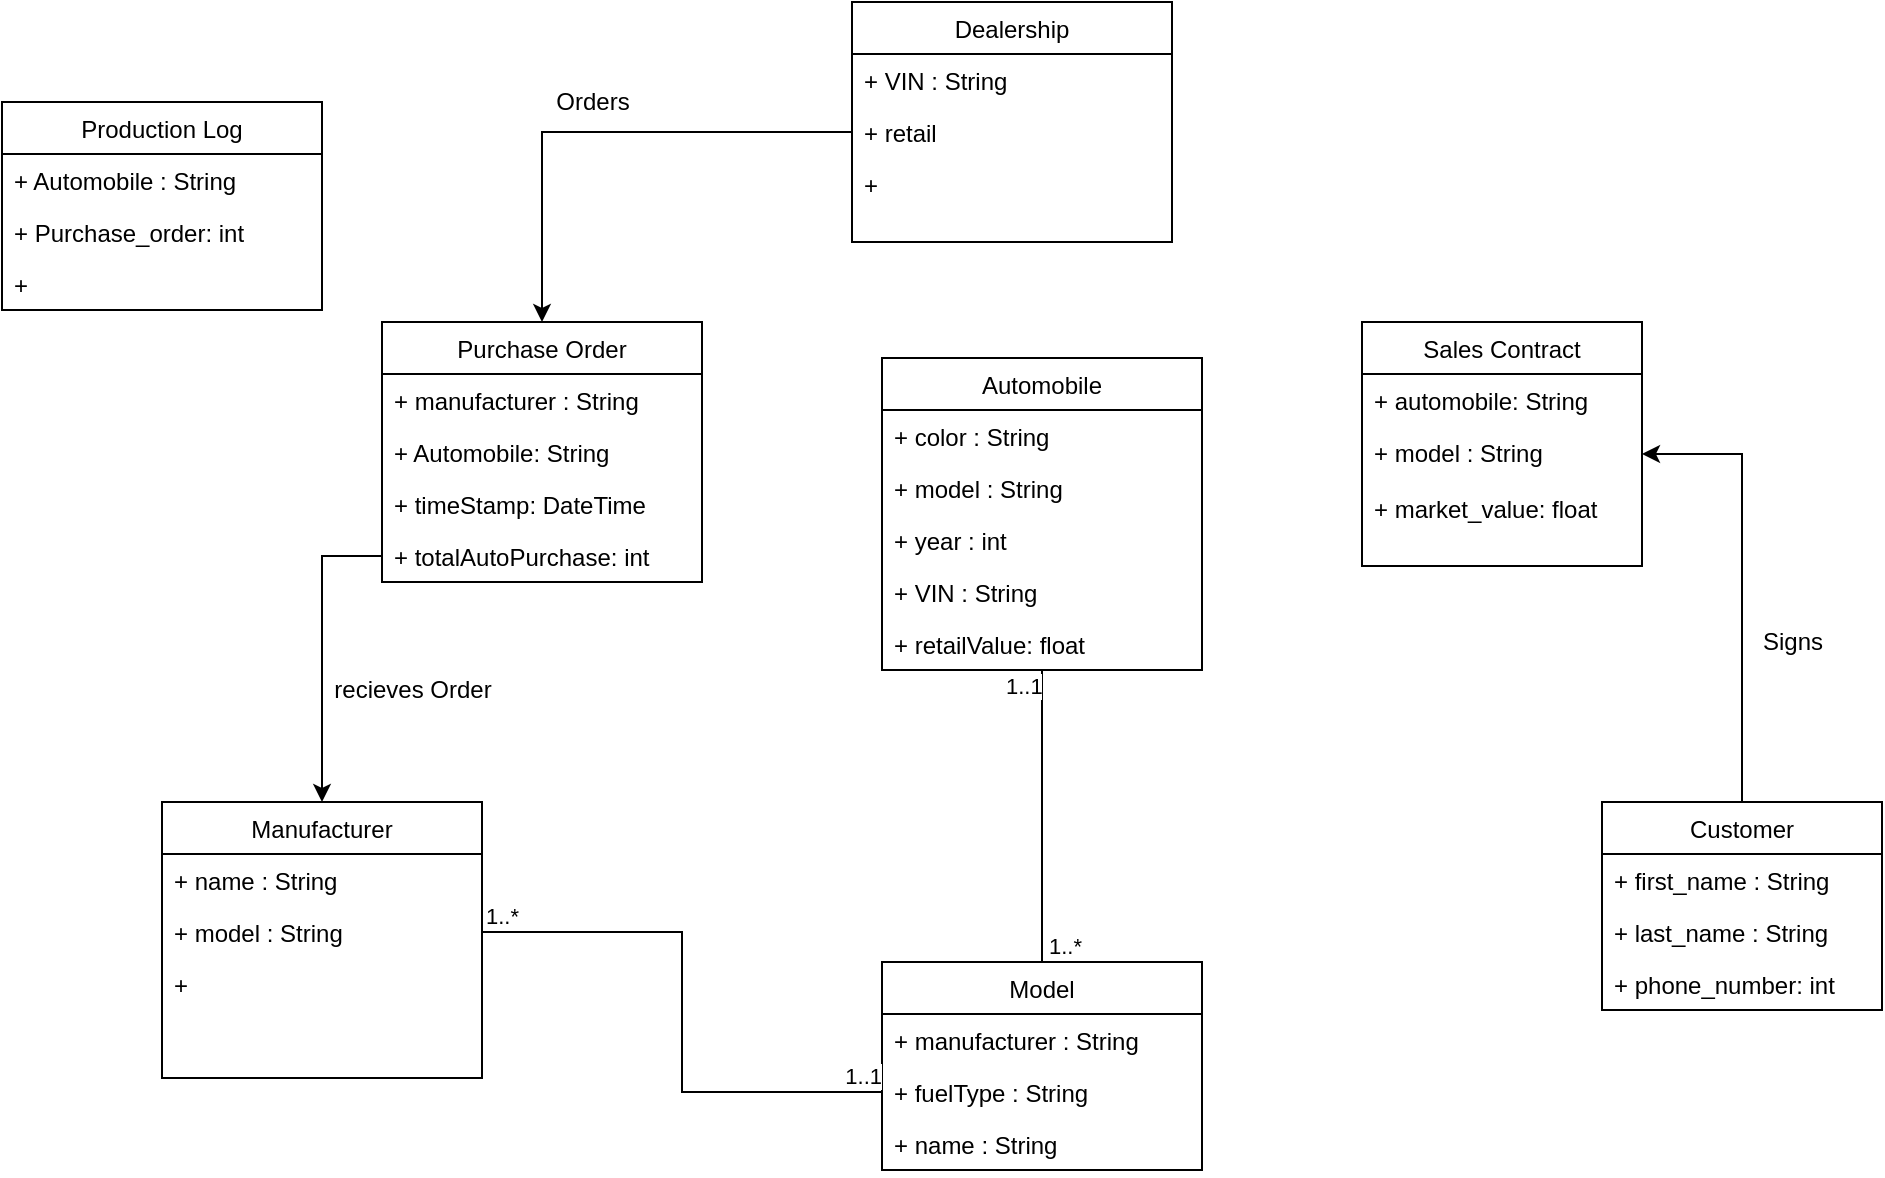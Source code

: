 <mxfile version="16.5.1" type="device"><diagram id="C5RBs43oDa-KdzZeNtuy" name="Page-1"><mxGraphModel dx="1090" dy="725" grid="1" gridSize="10" guides="1" tooltips="1" connect="1" arrows="0" fold="1" page="1" pageScale="1" pageWidth="1169" pageHeight="827" math="0" shadow="0"><root><mxCell id="WIyWlLk6GJQsqaUBKTNV-0"/><mxCell id="WIyWlLk6GJQsqaUBKTNV-1" parent="WIyWlLk6GJQsqaUBKTNV-0"/><mxCell id="zkfFHV4jXpPFQw0GAbJ--0" value="Manufacturer" style="swimlane;fontStyle=0;align=center;verticalAlign=top;childLayout=stackLayout;horizontal=1;startSize=26;horizontalStack=0;resizeParent=1;resizeLast=0;collapsible=1;marginBottom=0;rounded=0;shadow=0;strokeWidth=1;" parent="WIyWlLk6GJQsqaUBKTNV-1" vertex="1"><mxGeometry x="160" y="440" width="160" height="138" as="geometry"><mxRectangle x="230" y="140" width="160" height="26" as="alternateBounds"/></mxGeometry></mxCell><mxCell id="zkfFHV4jXpPFQw0GAbJ--1" value="+ name : String " style="text;align=left;verticalAlign=top;spacingLeft=4;spacingRight=4;overflow=hidden;rotatable=0;points=[[0,0.5],[1,0.5]];portConstraint=eastwest;" parent="zkfFHV4jXpPFQw0GAbJ--0" vertex="1"><mxGeometry y="26" width="160" height="26" as="geometry"/></mxCell><mxCell id="zkfFHV4jXpPFQw0GAbJ--2" value="+ model : String" style="text;align=left;verticalAlign=top;spacingLeft=4;spacingRight=4;overflow=hidden;rotatable=0;points=[[0,0.5],[1,0.5]];portConstraint=eastwest;rounded=0;shadow=0;html=0;" parent="zkfFHV4jXpPFQw0GAbJ--0" vertex="1"><mxGeometry y="52" width="160" height="26" as="geometry"/></mxCell><mxCell id="zkfFHV4jXpPFQw0GAbJ--3" value="+ " style="text;align=left;verticalAlign=top;spacingLeft=4;spacingRight=4;overflow=hidden;rotatable=0;points=[[0,0.5],[1,0.5]];portConstraint=eastwest;rounded=0;shadow=0;html=0;" parent="zkfFHV4jXpPFQw0GAbJ--0" vertex="1"><mxGeometry y="78" width="160" height="26" as="geometry"/></mxCell><mxCell id="zkfFHV4jXpPFQw0GAbJ--6" value="Purchase Order" style="swimlane;fontStyle=0;align=center;verticalAlign=top;childLayout=stackLayout;horizontal=1;startSize=26;horizontalStack=0;resizeParent=1;resizeLast=0;collapsible=1;marginBottom=0;rounded=0;shadow=0;strokeWidth=1;" parent="WIyWlLk6GJQsqaUBKTNV-1" vertex="1"><mxGeometry x="270" y="200" width="160" height="130" as="geometry"><mxRectangle x="130" y="380" width="160" height="26" as="alternateBounds"/></mxGeometry></mxCell><mxCell id="zkfFHV4jXpPFQw0GAbJ--7" value="+ manufacturer : String" style="text;align=left;verticalAlign=top;spacingLeft=4;spacingRight=4;overflow=hidden;rotatable=0;points=[[0,0.5],[1,0.5]];portConstraint=eastwest;" parent="zkfFHV4jXpPFQw0GAbJ--6" vertex="1"><mxGeometry y="26" width="160" height="26" as="geometry"/></mxCell><mxCell id="zkfFHV4jXpPFQw0GAbJ--8" value="+ Automobile: String" style="text;align=left;verticalAlign=top;spacingLeft=4;spacingRight=4;overflow=hidden;rotatable=0;points=[[0,0.5],[1,0.5]];portConstraint=eastwest;rounded=0;shadow=0;html=0;" parent="zkfFHV4jXpPFQw0GAbJ--6" vertex="1"><mxGeometry y="52" width="160" height="26" as="geometry"/></mxCell><mxCell id="2UGvpbPe00rrwLX04GDD-37" value="+ timeStamp: DateTime" style="text;align=left;verticalAlign=top;spacingLeft=4;spacingRight=4;overflow=hidden;rotatable=0;points=[[0,0.5],[1,0.5]];portConstraint=eastwest;rounded=0;shadow=0;html=0;" vertex="1" parent="zkfFHV4jXpPFQw0GAbJ--6"><mxGeometry y="78" width="160" height="26" as="geometry"/></mxCell><mxCell id="2UGvpbPe00rrwLX04GDD-38" value="+ totalAutoPurchase: int" style="text;align=left;verticalAlign=top;spacingLeft=4;spacingRight=4;overflow=hidden;rotatable=0;points=[[0,0.5],[1,0.5]];portConstraint=eastwest;rounded=0;shadow=0;html=0;" vertex="1" parent="zkfFHV4jXpPFQw0GAbJ--6"><mxGeometry y="104" width="160" height="26" as="geometry"/></mxCell><mxCell id="zkfFHV4jXpPFQw0GAbJ--13" value="Automobile" style="swimlane;fontStyle=0;align=center;verticalAlign=top;childLayout=stackLayout;horizontal=1;startSize=26;horizontalStack=0;resizeParent=1;resizeLast=0;collapsible=1;marginBottom=0;rounded=0;shadow=0;strokeWidth=1;" parent="WIyWlLk6GJQsqaUBKTNV-1" vertex="1"><mxGeometry x="520" y="218" width="160" height="156" as="geometry"><mxRectangle x="340" y="380" width="170" height="26" as="alternateBounds"/></mxGeometry></mxCell><mxCell id="2UGvpbPe00rrwLX04GDD-44" value="+ color : String" style="text;strokeColor=none;fillColor=none;align=left;verticalAlign=top;spacingLeft=4;spacingRight=4;overflow=hidden;rotatable=0;points=[[0,0.5],[1,0.5]];portConstraint=eastwest;" vertex="1" parent="zkfFHV4jXpPFQw0GAbJ--13"><mxGeometry y="26" width="160" height="26" as="geometry"/></mxCell><mxCell id="2UGvpbPe00rrwLX04GDD-39" value="+ model : String" style="text;align=left;verticalAlign=top;spacingLeft=4;spacingRight=4;overflow=hidden;rotatable=0;points=[[0,0.5],[1,0.5]];portConstraint=eastwest;rounded=0;shadow=0;html=0;" vertex="1" parent="zkfFHV4jXpPFQw0GAbJ--13"><mxGeometry y="52" width="160" height="26" as="geometry"/></mxCell><mxCell id="2UGvpbPe00rrwLX04GDD-45" value="+ year : int" style="text;strokeColor=none;fillColor=none;align=left;verticalAlign=top;spacingLeft=4;spacingRight=4;overflow=hidden;rotatable=0;points=[[0,0.5],[1,0.5]];portConstraint=eastwest;" vertex="1" parent="zkfFHV4jXpPFQw0GAbJ--13"><mxGeometry y="78" width="160" height="26" as="geometry"/></mxCell><mxCell id="2UGvpbPe00rrwLX04GDD-46" value="+ VIN : String" style="text;strokeColor=none;fillColor=none;align=left;verticalAlign=top;spacingLeft=4;spacingRight=4;overflow=hidden;rotatable=0;points=[[0,0.5],[1,0.5]];portConstraint=eastwest;" vertex="1" parent="zkfFHV4jXpPFQw0GAbJ--13"><mxGeometry y="104" width="160" height="26" as="geometry"/></mxCell><mxCell id="2UGvpbPe00rrwLX04GDD-47" value="+ retailValue: float" style="text;strokeColor=none;fillColor=none;align=left;verticalAlign=top;spacingLeft=4;spacingRight=4;overflow=hidden;rotatable=0;points=[[0,0.5],[1,0.5]];portConstraint=eastwest;" vertex="1" parent="zkfFHV4jXpPFQw0GAbJ--13"><mxGeometry y="130" width="160" height="26" as="geometry"/></mxCell><mxCell id="zkfFHV4jXpPFQw0GAbJ--17" value="Dealership" style="swimlane;fontStyle=0;align=center;verticalAlign=top;childLayout=stackLayout;horizontal=1;startSize=26;horizontalStack=0;resizeParent=1;resizeLast=0;collapsible=1;marginBottom=0;rounded=0;shadow=0;strokeWidth=1;" parent="WIyWlLk6GJQsqaUBKTNV-1" vertex="1"><mxGeometry x="505" y="40" width="160" height="120" as="geometry"><mxRectangle x="550" y="140" width="160" height="26" as="alternateBounds"/></mxGeometry></mxCell><mxCell id="zkfFHV4jXpPFQw0GAbJ--19" value="+ VIN : String&#10;" style="text;align=left;verticalAlign=top;spacingLeft=4;spacingRight=4;overflow=hidden;rotatable=0;points=[[0,0.5],[1,0.5]];portConstraint=eastwest;rounded=0;shadow=0;html=0;" parent="zkfFHV4jXpPFQw0GAbJ--17" vertex="1"><mxGeometry y="26" width="160" height="26" as="geometry"/></mxCell><mxCell id="zkfFHV4jXpPFQw0GAbJ--20" value="+ retail" style="text;align=left;verticalAlign=top;spacingLeft=4;spacingRight=4;overflow=hidden;rotatable=0;points=[[0,0.5],[1,0.5]];portConstraint=eastwest;rounded=0;shadow=0;html=0;" parent="zkfFHV4jXpPFQw0GAbJ--17" vertex="1"><mxGeometry y="52" width="160" height="26" as="geometry"/></mxCell><mxCell id="zkfFHV4jXpPFQw0GAbJ--21" value="+" style="text;align=left;verticalAlign=top;spacingLeft=4;spacingRight=4;overflow=hidden;rotatable=0;points=[[0,0.5],[1,0.5]];portConstraint=eastwest;rounded=0;shadow=0;html=0;" parent="zkfFHV4jXpPFQw0GAbJ--17" vertex="1"><mxGeometry y="78" width="160" height="26" as="geometry"/></mxCell><mxCell id="2UGvpbPe00rrwLX04GDD-54" style="edgeStyle=none;rounded=0;orthogonalLoop=1;jettySize=auto;html=1;exitX=0.5;exitY=0;exitDx=0;exitDy=0;entryX=1;entryY=0.5;entryDx=0;entryDy=0;" edge="1" parent="WIyWlLk6GJQsqaUBKTNV-1" source="2UGvpbPe00rrwLX04GDD-0" target="2UGvpbPe00rrwLX04GDD-15"><mxGeometry relative="1" as="geometry"><Array as="points"><mxPoint x="950" y="266"/></Array></mxGeometry></mxCell><mxCell id="2UGvpbPe00rrwLX04GDD-0" value="Customer" style="swimlane;fontStyle=0;childLayout=stackLayout;horizontal=1;startSize=26;fillColor=none;horizontalStack=0;resizeParent=1;resizeParentMax=0;resizeLast=0;collapsible=1;marginBottom=0;" vertex="1" parent="WIyWlLk6GJQsqaUBKTNV-1"><mxGeometry x="880" y="440" width="140" height="104" as="geometry"/></mxCell><mxCell id="2UGvpbPe00rrwLX04GDD-1" value="+ first_name : String" style="text;strokeColor=none;fillColor=none;align=left;verticalAlign=top;spacingLeft=4;spacingRight=4;overflow=hidden;rotatable=0;points=[[0,0.5],[1,0.5]];portConstraint=eastwest;" vertex="1" parent="2UGvpbPe00rrwLX04GDD-0"><mxGeometry y="26" width="140" height="26" as="geometry"/></mxCell><mxCell id="2UGvpbPe00rrwLX04GDD-2" value="+ last_name : String" style="text;strokeColor=none;fillColor=none;align=left;verticalAlign=top;spacingLeft=4;spacingRight=4;overflow=hidden;rotatable=0;points=[[0,0.5],[1,0.5]];portConstraint=eastwest;" vertex="1" parent="2UGvpbPe00rrwLX04GDD-0"><mxGeometry y="52" width="140" height="26" as="geometry"/></mxCell><mxCell id="2UGvpbPe00rrwLX04GDD-3" value="+ phone_number: int" style="text;strokeColor=none;fillColor=none;align=left;verticalAlign=top;spacingLeft=4;spacingRight=4;overflow=hidden;rotatable=0;points=[[0,0.5],[1,0.5]];portConstraint=eastwest;" vertex="1" parent="2UGvpbPe00rrwLX04GDD-0"><mxGeometry y="78" width="140" height="26" as="geometry"/></mxCell><mxCell id="2UGvpbPe00rrwLX04GDD-4" value="Model" style="swimlane;fontStyle=0;childLayout=stackLayout;horizontal=1;startSize=26;fillColor=none;horizontalStack=0;resizeParent=1;resizeParentMax=0;resizeLast=0;collapsible=1;marginBottom=0;" vertex="1" parent="WIyWlLk6GJQsqaUBKTNV-1"><mxGeometry x="520" y="520" width="160" height="104" as="geometry"/></mxCell><mxCell id="2UGvpbPe00rrwLX04GDD-5" value="+ manufacturer : String" style="text;strokeColor=none;fillColor=none;align=left;verticalAlign=top;spacingLeft=4;spacingRight=4;overflow=hidden;rotatable=0;points=[[0,0.5],[1,0.5]];portConstraint=eastwest;" vertex="1" parent="2UGvpbPe00rrwLX04GDD-4"><mxGeometry y="26" width="160" height="26" as="geometry"/></mxCell><mxCell id="2UGvpbPe00rrwLX04GDD-6" value="+ fuelType : String" style="text;strokeColor=none;fillColor=none;align=left;verticalAlign=top;spacingLeft=4;spacingRight=4;overflow=hidden;rotatable=0;points=[[0,0.5],[1,0.5]];portConstraint=eastwest;" vertex="1" parent="2UGvpbPe00rrwLX04GDD-4"><mxGeometry y="52" width="160" height="26" as="geometry"/></mxCell><mxCell id="2UGvpbPe00rrwLX04GDD-7" value="+ name : String" style="text;strokeColor=none;fillColor=none;align=left;verticalAlign=top;spacingLeft=4;spacingRight=4;overflow=hidden;rotatable=0;points=[[0,0.5],[1,0.5]];portConstraint=eastwest;" vertex="1" parent="2UGvpbPe00rrwLX04GDD-4"><mxGeometry y="78" width="160" height="26" as="geometry"/></mxCell><mxCell id="2UGvpbPe00rrwLX04GDD-8" value="Production Log" style="swimlane;fontStyle=0;childLayout=stackLayout;horizontal=1;startSize=26;fillColor=none;horizontalStack=0;resizeParent=1;resizeParentMax=0;resizeLast=0;collapsible=1;marginBottom=0;" vertex="1" parent="WIyWlLk6GJQsqaUBKTNV-1"><mxGeometry x="80" y="90" width="160" height="104" as="geometry"/></mxCell><mxCell id="2UGvpbPe00rrwLX04GDD-9" value="+ Automobile : String" style="text;strokeColor=none;fillColor=none;align=left;verticalAlign=top;spacingLeft=4;spacingRight=4;overflow=hidden;rotatable=0;points=[[0,0.5],[1,0.5]];portConstraint=eastwest;" vertex="1" parent="2UGvpbPe00rrwLX04GDD-8"><mxGeometry y="26" width="160" height="26" as="geometry"/></mxCell><mxCell id="2UGvpbPe00rrwLX04GDD-10" value="+ Purchase_order: int" style="text;strokeColor=none;fillColor=none;align=left;verticalAlign=top;spacingLeft=4;spacingRight=4;overflow=hidden;rotatable=0;points=[[0,0.5],[1,0.5]];portConstraint=eastwest;" vertex="1" parent="2UGvpbPe00rrwLX04GDD-8"><mxGeometry y="52" width="160" height="26" as="geometry"/></mxCell><mxCell id="2UGvpbPe00rrwLX04GDD-11" value="+ " style="text;strokeColor=none;fillColor=none;align=left;verticalAlign=top;spacingLeft=4;spacingRight=4;overflow=hidden;rotatable=0;points=[[0,0.5],[1,0.5]];portConstraint=eastwest;" vertex="1" parent="2UGvpbPe00rrwLX04GDD-8"><mxGeometry y="78" width="160" height="26" as="geometry"/></mxCell><mxCell id="2UGvpbPe00rrwLX04GDD-13" value="Sales Contract" style="swimlane;fontStyle=0;childLayout=stackLayout;horizontal=1;startSize=26;fillColor=none;horizontalStack=0;resizeParent=1;resizeParentMax=0;resizeLast=0;collapsible=1;marginBottom=0;" vertex="1" parent="WIyWlLk6GJQsqaUBKTNV-1"><mxGeometry x="760" y="200" width="140" height="122" as="geometry"><mxRectangle x="760" y="200" width="110" height="26" as="alternateBounds"/></mxGeometry></mxCell><mxCell id="2UGvpbPe00rrwLX04GDD-14" value="+ automobile: String" style="text;strokeColor=none;fillColor=none;align=left;verticalAlign=top;spacingLeft=4;spacingRight=4;overflow=hidden;rotatable=0;points=[[0,0.5],[1,0.5]];portConstraint=eastwest;" vertex="1" parent="2UGvpbPe00rrwLX04GDD-13"><mxGeometry y="26" width="140" height="26" as="geometry"/></mxCell><mxCell id="2UGvpbPe00rrwLX04GDD-15" value="+ model : String" style="text;strokeColor=none;fillColor=none;align=left;verticalAlign=top;spacingLeft=4;spacingRight=4;overflow=hidden;rotatable=0;points=[[0,0.5],[1,0.5]];portConstraint=eastwest;" vertex="1" parent="2UGvpbPe00rrwLX04GDD-13"><mxGeometry y="52" width="140" height="28" as="geometry"/></mxCell><mxCell id="2UGvpbPe00rrwLX04GDD-16" value="+ market_value: float" style="text;strokeColor=none;fillColor=none;align=left;verticalAlign=top;spacingLeft=4;spacingRight=4;overflow=hidden;rotatable=0;points=[[0,0.5],[1,0.5]];portConstraint=eastwest;" vertex="1" parent="2UGvpbPe00rrwLX04GDD-13"><mxGeometry y="80" width="140" height="42" as="geometry"/></mxCell><mxCell id="2UGvpbPe00rrwLX04GDD-28" value="" style="endArrow=none;html=1;edgeStyle=orthogonalEdgeStyle;rounded=0;exitX=0.5;exitY=0;exitDx=0;exitDy=0;entryX=0.5;entryY=1;entryDx=0;entryDy=0;" edge="1" parent="WIyWlLk6GJQsqaUBKTNV-1" source="2UGvpbPe00rrwLX04GDD-4" target="zkfFHV4jXpPFQw0GAbJ--13"><mxGeometry relative="1" as="geometry"><mxPoint x="410" y="330" as="sourcePoint"/><mxPoint x="570" y="330" as="targetPoint"/></mxGeometry></mxCell><mxCell id="2UGvpbPe00rrwLX04GDD-29" value="1..1" style="edgeLabel;resizable=0;html=1;align=left;verticalAlign=bottom;" connectable="0" vertex="1" parent="2UGvpbPe00rrwLX04GDD-28"><mxGeometry x="-1" relative="1" as="geometry"><mxPoint x="-20" y="-130" as="offset"/></mxGeometry></mxCell><mxCell id="2UGvpbPe00rrwLX04GDD-30" value="1..*" style="edgeLabel;resizable=0;html=1;align=right;verticalAlign=bottom;" connectable="0" vertex="1" parent="2UGvpbPe00rrwLX04GDD-28"><mxGeometry x="1" relative="1" as="geometry"><mxPoint x="20" y="146" as="offset"/></mxGeometry></mxCell><mxCell id="2UGvpbPe00rrwLX04GDD-31" value="" style="endArrow=none;html=1;edgeStyle=orthogonalEdgeStyle;rounded=0;exitX=1;exitY=0.5;exitDx=0;exitDy=0;entryX=0;entryY=0.5;entryDx=0;entryDy=0;" edge="1" parent="WIyWlLk6GJQsqaUBKTNV-1" source="zkfFHV4jXpPFQw0GAbJ--2" target="2UGvpbPe00rrwLX04GDD-6"><mxGeometry relative="1" as="geometry"><mxPoint x="410" y="400" as="sourcePoint"/><mxPoint x="570" y="400" as="targetPoint"/></mxGeometry></mxCell><mxCell id="2UGvpbPe00rrwLX04GDD-32" value="1..*" style="edgeLabel;resizable=0;html=1;align=left;verticalAlign=bottom;" connectable="0" vertex="1" parent="2UGvpbPe00rrwLX04GDD-31"><mxGeometry x="-1" relative="1" as="geometry"/></mxCell><mxCell id="2UGvpbPe00rrwLX04GDD-33" value="1..1" style="edgeLabel;resizable=0;html=1;align=right;verticalAlign=bottom;" connectable="0" vertex="1" parent="2UGvpbPe00rrwLX04GDD-31"><mxGeometry x="1" relative="1" as="geometry"/></mxCell><mxCell id="2UGvpbPe00rrwLX04GDD-50" style="edgeStyle=none;rounded=0;orthogonalLoop=1;jettySize=auto;html=1;exitX=0;exitY=0.5;exitDx=0;exitDy=0;entryX=0.5;entryY=0;entryDx=0;entryDy=0;" edge="1" parent="WIyWlLk6GJQsqaUBKTNV-1" source="zkfFHV4jXpPFQw0GAbJ--20" target="zkfFHV4jXpPFQw0GAbJ--6"><mxGeometry relative="1" as="geometry"><Array as="points"><mxPoint x="350" y="105"/></Array></mxGeometry></mxCell><mxCell id="2UGvpbPe00rrwLX04GDD-51" value="Orders" style="text;html=1;align=center;verticalAlign=middle;resizable=0;points=[];autosize=1;strokeColor=none;fillColor=none;" vertex="1" parent="WIyWlLk6GJQsqaUBKTNV-1"><mxGeometry x="350" y="80" width="50" height="20" as="geometry"/></mxCell><mxCell id="2UGvpbPe00rrwLX04GDD-52" style="edgeStyle=none;rounded=0;orthogonalLoop=1;jettySize=auto;html=1;exitX=0;exitY=0.5;exitDx=0;exitDy=0;entryX=0.5;entryY=0;entryDx=0;entryDy=0;" edge="1" parent="WIyWlLk6GJQsqaUBKTNV-1" source="2UGvpbPe00rrwLX04GDD-38" target="zkfFHV4jXpPFQw0GAbJ--0"><mxGeometry relative="1" as="geometry"><Array as="points"><mxPoint x="240" y="317"/></Array></mxGeometry></mxCell><mxCell id="2UGvpbPe00rrwLX04GDD-53" value="recieves Order" style="text;html=1;align=center;verticalAlign=middle;resizable=0;points=[];autosize=1;strokeColor=none;fillColor=none;" vertex="1" parent="WIyWlLk6GJQsqaUBKTNV-1"><mxGeometry x="240" y="374" width="90" height="20" as="geometry"/></mxCell><mxCell id="2UGvpbPe00rrwLX04GDD-55" value="Signs" style="text;html=1;align=center;verticalAlign=middle;resizable=0;points=[];autosize=1;strokeColor=none;fillColor=none;" vertex="1" parent="WIyWlLk6GJQsqaUBKTNV-1"><mxGeometry x="950" y="350" width="50" height="20" as="geometry"/></mxCell></root></mxGraphModel></diagram></mxfile>